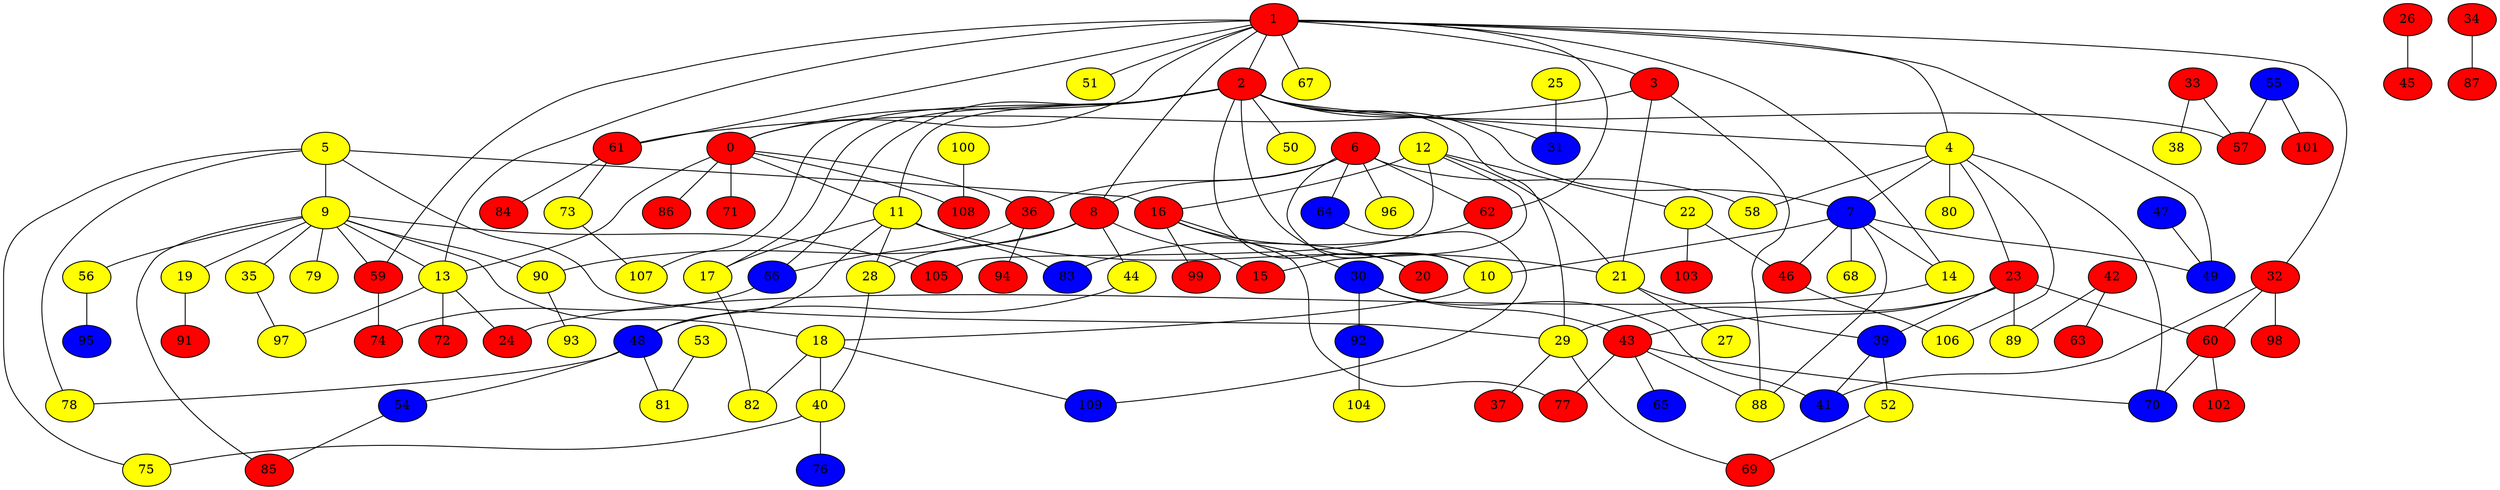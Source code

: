 graph {
0 [style = filled fillcolor = red];
1 [style = filled fillcolor = red];
2 [style = filled fillcolor = red];
3 [style = filled fillcolor = red];
4 [style = filled fillcolor = yellow];
5 [style = filled fillcolor = yellow];
6 [style = filled fillcolor = red];
7 [style = filled fillcolor = blue];
8 [style = filled fillcolor = red];
9 [style = filled fillcolor = yellow];
10 [style = filled fillcolor = yellow];
11 [style = filled fillcolor = yellow];
12 [style = filled fillcolor = yellow];
13 [style = filled fillcolor = yellow];
14 [style = filled fillcolor = yellow];
15 [style = filled fillcolor = red];
16 [style = filled fillcolor = red];
17 [style = filled fillcolor = yellow];
18 [style = filled fillcolor = yellow];
19 [style = filled fillcolor = yellow];
20 [style = filled fillcolor = red];
21 [style = filled fillcolor = yellow];
22 [style = filled fillcolor = yellow];
23 [style = filled fillcolor = red];
24 [style = filled fillcolor = red];
25 [style = filled fillcolor = yellow];
26 [style = filled fillcolor = red];
27 [style = filled fillcolor = yellow];
28 [style = filled fillcolor = yellow];
29 [style = filled fillcolor = yellow];
30 [style = filled fillcolor = blue];
31 [style = filled fillcolor = blue];
32 [style = filled fillcolor = red];
33 [style = filled fillcolor = red];
34 [style = filled fillcolor = red];
35 [style = filled fillcolor = yellow];
36 [style = filled fillcolor = red];
37 [style = filled fillcolor = red];
38 [style = filled fillcolor = yellow];
39 [style = filled fillcolor = blue];
40 [style = filled fillcolor = yellow];
41 [style = filled fillcolor = blue];
42 [style = filled fillcolor = red];
43 [style = filled fillcolor = red];
44 [style = filled fillcolor = yellow];
45 [style = filled fillcolor = red];
46 [style = filled fillcolor = red];
47 [style = filled fillcolor = blue];
48 [style = filled fillcolor = blue];
49 [style = filled fillcolor = blue];
50 [style = filled fillcolor = yellow];
51 [style = filled fillcolor = yellow];
52 [style = filled fillcolor = yellow];
53 [style = filled fillcolor = yellow];
54 [style = filled fillcolor = blue];
55 [style = filled fillcolor = blue];
56 [style = filled fillcolor = yellow];
57 [style = filled fillcolor = red];
58 [style = filled fillcolor = yellow];
59 [style = filled fillcolor = red];
60 [style = filled fillcolor = red];
61 [style = filled fillcolor = red];
62 [style = filled fillcolor = red];
63 [style = filled fillcolor = red];
64 [style = filled fillcolor = blue];
65 [style = filled fillcolor = blue];
66 [style = filled fillcolor = blue];
67 [style = filled fillcolor = yellow];
68 [style = filled fillcolor = yellow];
69 [style = filled fillcolor = red];
70 [style = filled fillcolor = blue];
71 [style = filled fillcolor = red];
72 [style = filled fillcolor = red];
73 [style = filled fillcolor = yellow];
74 [style = filled fillcolor = red];
75 [style = filled fillcolor = yellow];
76 [style = filled fillcolor = blue];
77 [style = filled fillcolor = red];
78 [style = filled fillcolor = yellow];
79 [style = filled fillcolor = yellow];
80 [style = filled fillcolor = yellow];
81 [style = filled fillcolor = yellow];
82 [style = filled fillcolor = yellow];
83 [style = filled fillcolor = blue];
84 [style = filled fillcolor = red];
85 [style = filled fillcolor = red];
86 [style = filled fillcolor = red];
87 [style = filled fillcolor = red];
88 [style = filled fillcolor = yellow];
89 [style = filled fillcolor = yellow];
90 [style = filled fillcolor = yellow];
91 [style = filled fillcolor = red];
92 [style = filled fillcolor = blue];
93 [style = filled fillcolor = yellow];
94 [style = filled fillcolor = red];
95 [style = filled fillcolor = blue];
96 [style = filled fillcolor = yellow];
97 [style = filled fillcolor = yellow];
98 [style = filled fillcolor = red];
99 [style = filled fillcolor = red];
100 [style = filled fillcolor = yellow];
101 [style = filled fillcolor = red];
102 [style = filled fillcolor = red];
103 [style = filled fillcolor = red];
104 [style = filled fillcolor = yellow];
105 [style = filled fillcolor = red];
106 [style = filled fillcolor = yellow];
107 [style = filled fillcolor = yellow];
108 [style = filled fillcolor = red];
109 [style = filled fillcolor = blue];
1 -- 8;
1 -- 4;
1 -- 0;
1 -- 3;
1 -- 2;
1 -- 13;
1 -- 14;
1 -- 32;
1 -- 49;
1 -- 51;
1 -- 59;
1 -- 61;
1 -- 62;
1 -- 67;
2 -- 0;
2 -- 4;
2 -- 7;
2 -- 10;
2 -- 11;
2 -- 17;
2 -- 20;
2 -- 29;
2 -- 31;
2 -- 50;
2 -- 57;
2 -- 66;
2 -- 107;
3 -- 21;
3 -- 61;
3 -- 88;
0 -- 11;
0 -- 13;
0 -- 36;
0 -- 71;
0 -- 86;
0 -- 108;
4 -- 7;
4 -- 23;
4 -- 58;
4 -- 70;
4 -- 80;
4 -- 106;
5 -- 9;
5 -- 16;
5 -- 29;
5 -- 75;
5 -- 78;
6 -- 8;
6 -- 10;
6 -- 36;
6 -- 58;
6 -- 62;
6 -- 64;
6 -- 96;
7 -- 10;
7 -- 14;
7 -- 46;
7 -- 49;
7 -- 68;
7 -- 88;
8 -- 15;
8 -- 28;
8 -- 44;
8 -- 90;
9 -- 13;
9 -- 18;
9 -- 19;
9 -- 35;
9 -- 56;
9 -- 59;
9 -- 79;
9 -- 85;
9 -- 90;
9 -- 105;
10 -- 18;
11 -- 17;
11 -- 21;
11 -- 28;
11 -- 48;
11 -- 83;
12 -- 15;
12 -- 16;
12 -- 21;
12 -- 22;
12 -- 105;
13 -- 24;
13 -- 72;
13 -- 97;
14 -- 24;
16 -- 20;
16 -- 30;
16 -- 77;
16 -- 99;
17 -- 82;
18 -- 40;
18 -- 82;
18 -- 109;
19 -- 91;
21 -- 27;
21 -- 39;
22 -- 46;
22 -- 103;
23 -- 29;
23 -- 39;
23 -- 43;
23 -- 60;
23 -- 89;
25 -- 31;
26 -- 45;
28 -- 40;
29 -- 37;
29 -- 69;
30 -- 41;
30 -- 43;
30 -- 92;
32 -- 41;
32 -- 60;
32 -- 98;
33 -- 38;
33 -- 57;
34 -- 87;
35 -- 97;
36 -- 66;
36 -- 94;
39 -- 41;
39 -- 52;
40 -- 75;
40 -- 76;
42 -- 63;
42 -- 89;
43 -- 65;
43 -- 70;
43 -- 77;
43 -- 88;
44 -- 48;
46 -- 106;
47 -- 49;
48 -- 54;
48 -- 78;
48 -- 81;
52 -- 69;
53 -- 81;
54 -- 85;
55 -- 57;
55 -- 101;
56 -- 95;
59 -- 74;
60 -- 70;
60 -- 102;
61 -- 73;
61 -- 84;
62 -- 83;
64 -- 109;
66 -- 74;
73 -- 107;
90 -- 93;
92 -- 104;
100 -- 108;
}
